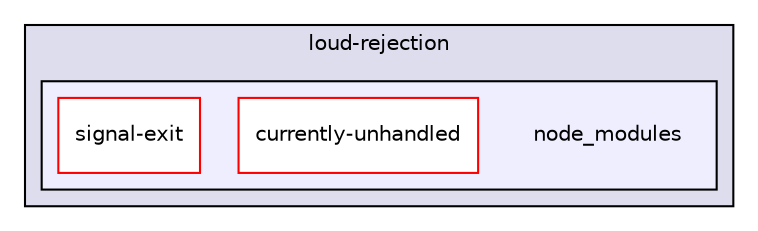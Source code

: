 digraph "gulp-src/node_modules/gulp-uglify/node_modules/gulp-util/node_modules/dateformat/node_modules/meow/node_modules/loud-rejection/node_modules" {
  compound=true
  node [ fontsize="10", fontname="Helvetica"];
  edge [ labelfontsize="10", labelfontname="Helvetica"];
  subgraph clusterdir_dd3b88b09e150c9b3ac583588b2af8df {
    graph [ bgcolor="#ddddee", pencolor="black", label="loud-rejection" fontname="Helvetica", fontsize="10", URL="dir_dd3b88b09e150c9b3ac583588b2af8df.html"]
  subgraph clusterdir_3a7af1d9becdec3dbc058a3b530f8b2a {
    graph [ bgcolor="#eeeeff", pencolor="black", label="" URL="dir_3a7af1d9becdec3dbc058a3b530f8b2a.html"];
    dir_3a7af1d9becdec3dbc058a3b530f8b2a [shape=plaintext label="node_modules"];
    dir_a330952214245d305c51151e4037747a [shape=box label="currently-unhandled" color="red" fillcolor="white" style="filled" URL="dir_a330952214245d305c51151e4037747a.html"];
    dir_2699d65fa1bf82fb46936bf3ce1c2194 [shape=box label="signal-exit" color="red" fillcolor="white" style="filled" URL="dir_2699d65fa1bf82fb46936bf3ce1c2194.html"];
  }
  }
}
